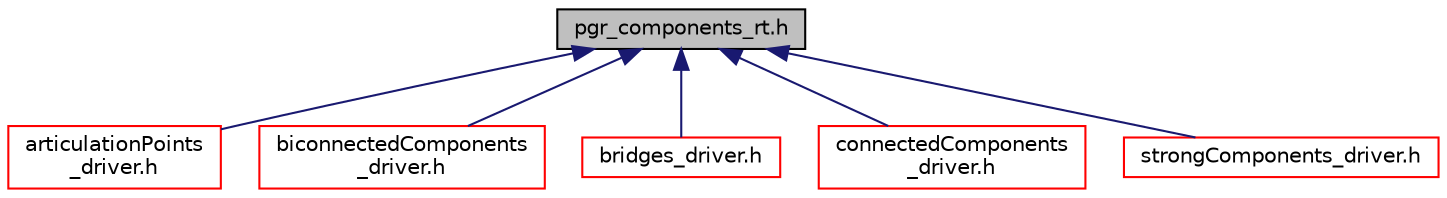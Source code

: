 digraph "pgr_components_rt.h"
{
  edge [fontname="Helvetica",fontsize="10",labelfontname="Helvetica",labelfontsize="10"];
  node [fontname="Helvetica",fontsize="10",shape=record];
  Node4 [label="pgr_components_rt.h",height=0.2,width=0.4,color="black", fillcolor="grey75", style="filled", fontcolor="black"];
  Node4 -> Node5 [dir="back",color="midnightblue",fontsize="10",style="solid",fontname="Helvetica"];
  Node5 [label="articulationPoints\l_driver.h",height=0.2,width=0.4,color="red", fillcolor="white", style="filled",URL="$articulationPoints__driver_8h.html"];
  Node4 -> Node8 [dir="back",color="midnightblue",fontsize="10",style="solid",fontname="Helvetica"];
  Node8 [label="biconnectedComponents\l_driver.h",height=0.2,width=0.4,color="red", fillcolor="white", style="filled",URL="$biconnectedComponents__driver_8h.html"];
  Node4 -> Node11 [dir="back",color="midnightblue",fontsize="10",style="solid",fontname="Helvetica"];
  Node11 [label="bridges_driver.h",height=0.2,width=0.4,color="red", fillcolor="white", style="filled",URL="$bridges__driver_8h.html"];
  Node4 -> Node14 [dir="back",color="midnightblue",fontsize="10",style="solid",fontname="Helvetica"];
  Node14 [label="connectedComponents\l_driver.h",height=0.2,width=0.4,color="red", fillcolor="white", style="filled",URL="$connectedComponents__driver_8h.html"];
  Node4 -> Node17 [dir="back",color="midnightblue",fontsize="10",style="solid",fontname="Helvetica"];
  Node17 [label="strongComponents_driver.h",height=0.2,width=0.4,color="red", fillcolor="white", style="filled",URL="$strongComponents__driver_8h.html"];
}
